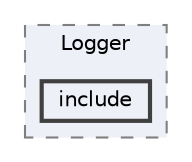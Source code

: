 digraph "include/Logger/include"
{
 // LATEX_PDF_SIZE
  bgcolor="transparent";
  edge [fontname=Helvetica,fontsize=10,labelfontname=Helvetica,labelfontsize=10];
  node [fontname=Helvetica,fontsize=10,shape=box,height=0.2,width=0.4];
  compound=true
  subgraph clusterdir_d6ca5bb1aa65db822217b0abfa24394b {
    graph [ bgcolor="#edf0f7", pencolor="grey50", label="Logger", fontname=Helvetica,fontsize=10 style="filled,dashed", URL="dir_d6ca5bb1aa65db822217b0abfa24394b.html",tooltip=""]
  dir_93ffe9aa7774d99bf958cb3fcb07a73a [label="include", fillcolor="#edf0f7", color="grey25", style="filled,bold", URL="dir_93ffe9aa7774d99bf958cb3fcb07a73a.html",tooltip=""];
  }
}
